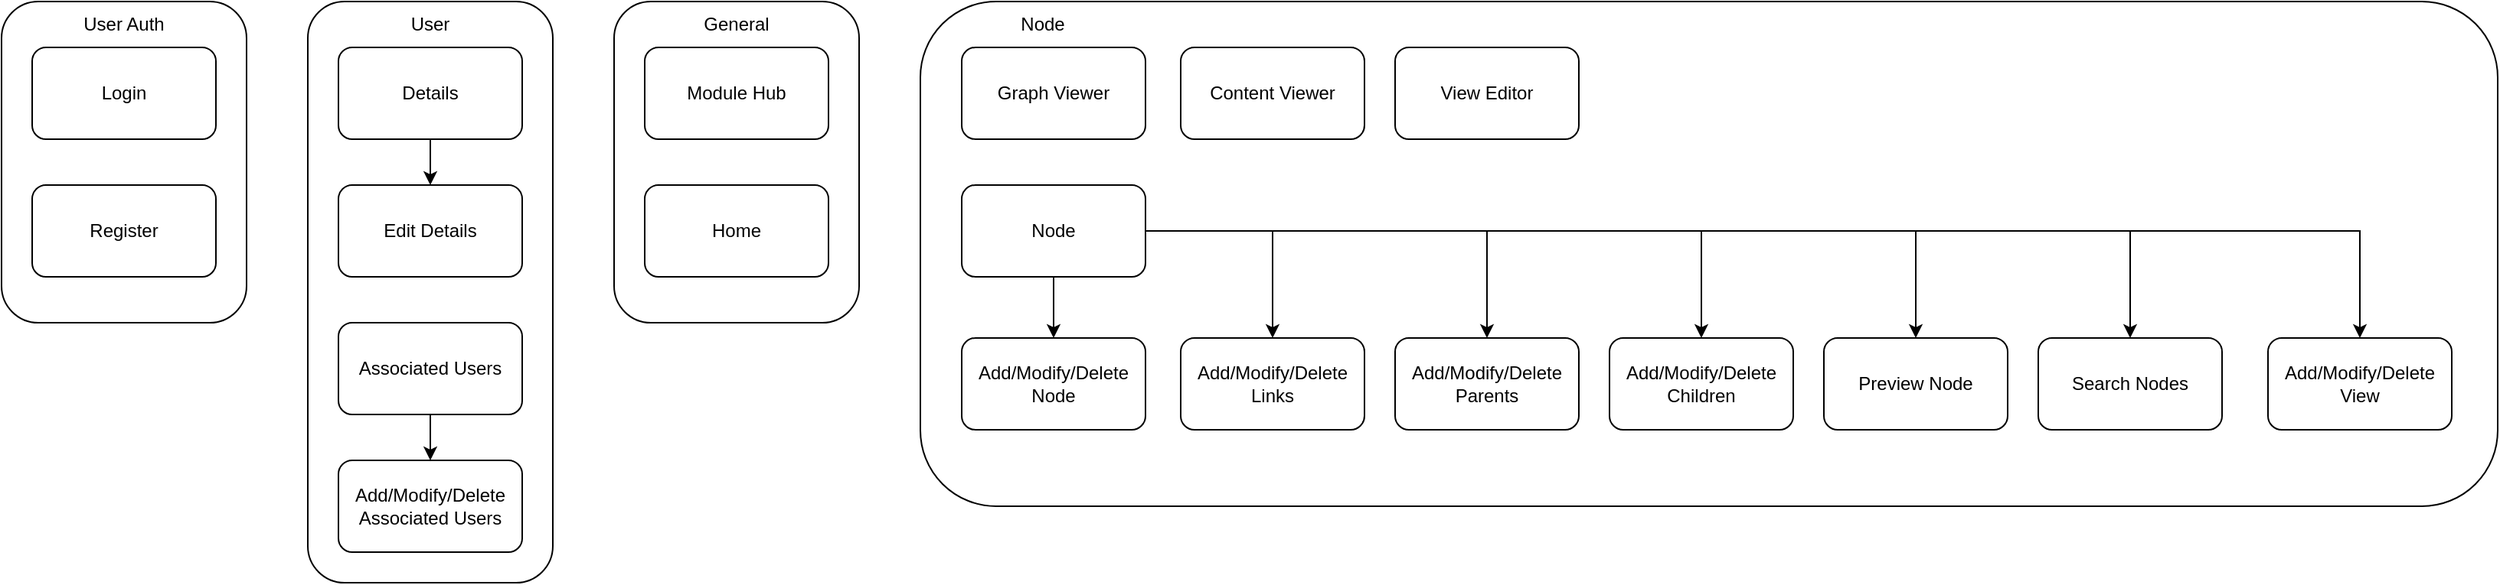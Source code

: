 <mxfile version="18.0.1" type="device"><diagram id="_edoM2W_OdlRzvpqEEPC" name="Strona-1"><mxGraphModel dx="782" dy="857" grid="1" gridSize="10" guides="1" tooltips="1" connect="1" arrows="1" fold="1" page="1" pageScale="1" pageWidth="827" pageHeight="1169" math="0" shadow="0"><root><mxCell id="0"/><mxCell id="1" parent="0"/><mxCell id="R3pPmBGQlCQ38iwpIa6s-1" value="" style="rounded=1;whiteSpace=wrap;html=1;" vertex="1" parent="1"><mxGeometry x="200" y="410" width="160" height="210" as="geometry"/></mxCell><mxCell id="R3pPmBGQlCQ38iwpIa6s-2" value="Login" style="rounded=1;whiteSpace=wrap;html=1;" vertex="1" parent="1"><mxGeometry x="220" y="440" width="120" height="60" as="geometry"/></mxCell><mxCell id="R3pPmBGQlCQ38iwpIa6s-3" value="Register" style="rounded=1;whiteSpace=wrap;html=1;" vertex="1" parent="1"><mxGeometry x="220" y="530" width="120" height="60" as="geometry"/></mxCell><mxCell id="R3pPmBGQlCQ38iwpIa6s-4" value="" style="rounded=1;whiteSpace=wrap;html=1;" vertex="1" parent="1"><mxGeometry x="600" y="410" width="160" height="210" as="geometry"/></mxCell><mxCell id="R3pPmBGQlCQ38iwpIa6s-5" value="User Auth" style="text;html=1;strokeColor=none;fillColor=none;align=center;verticalAlign=middle;whiteSpace=wrap;rounded=0;" vertex="1" parent="1"><mxGeometry x="250" y="410" width="60" height="30" as="geometry"/></mxCell><mxCell id="R3pPmBGQlCQ38iwpIa6s-7" value="Module Hub" style="rounded=1;whiteSpace=wrap;html=1;" vertex="1" parent="1"><mxGeometry x="620" y="440" width="120" height="60" as="geometry"/></mxCell><mxCell id="R3pPmBGQlCQ38iwpIa6s-8" value="General" style="text;html=1;strokeColor=none;fillColor=none;align=center;verticalAlign=middle;whiteSpace=wrap;rounded=0;" vertex="1" parent="1"><mxGeometry x="650" y="410" width="60" height="30" as="geometry"/></mxCell><mxCell id="R3pPmBGQlCQ38iwpIa6s-9" value="" style="rounded=1;whiteSpace=wrap;html=1;" vertex="1" parent="1"><mxGeometry x="400" y="410" width="160" height="380" as="geometry"/></mxCell><mxCell id="R3pPmBGQlCQ38iwpIa6s-10" value="User" style="text;html=1;strokeColor=none;fillColor=none;align=center;verticalAlign=middle;whiteSpace=wrap;rounded=0;" vertex="1" parent="1"><mxGeometry x="450" y="410" width="60" height="30" as="geometry"/></mxCell><mxCell id="R3pPmBGQlCQ38iwpIa6s-15" style="edgeStyle=orthogonalEdgeStyle;rounded=0;orthogonalLoop=1;jettySize=auto;html=1;exitX=0.5;exitY=1;exitDx=0;exitDy=0;entryX=0.5;entryY=0;entryDx=0;entryDy=0;" edge="1" parent="1" source="R3pPmBGQlCQ38iwpIa6s-11" target="R3pPmBGQlCQ38iwpIa6s-12"><mxGeometry relative="1" as="geometry"/></mxCell><mxCell id="R3pPmBGQlCQ38iwpIa6s-11" value="Details" style="rounded=1;whiteSpace=wrap;html=1;" vertex="1" parent="1"><mxGeometry x="420" y="440" width="120" height="60" as="geometry"/></mxCell><mxCell id="R3pPmBGQlCQ38iwpIa6s-12" value="Edit Details" style="rounded=1;whiteSpace=wrap;html=1;" vertex="1" parent="1"><mxGeometry x="420" y="530" width="120" height="60" as="geometry"/></mxCell><mxCell id="R3pPmBGQlCQ38iwpIa6s-13" value="Home" style="rounded=1;whiteSpace=wrap;html=1;" vertex="1" parent="1"><mxGeometry x="620" y="530" width="120" height="60" as="geometry"/></mxCell><mxCell id="R3pPmBGQlCQ38iwpIa6s-14" value="" style="rounded=1;whiteSpace=wrap;html=1;" vertex="1" parent="1"><mxGeometry x="800" y="410" width="1030" height="330" as="geometry"/></mxCell><mxCell id="R3pPmBGQlCQ38iwpIa6s-18" style="edgeStyle=orthogonalEdgeStyle;rounded=0;orthogonalLoop=1;jettySize=auto;html=1;exitX=0.5;exitY=1;exitDx=0;exitDy=0;entryX=0.5;entryY=0;entryDx=0;entryDy=0;" edge="1" parent="1" source="R3pPmBGQlCQ38iwpIa6s-16" target="R3pPmBGQlCQ38iwpIa6s-17"><mxGeometry relative="1" as="geometry"/></mxCell><mxCell id="R3pPmBGQlCQ38iwpIa6s-16" value="Associated Users" style="rounded=1;whiteSpace=wrap;html=1;" vertex="1" parent="1"><mxGeometry x="420" y="620" width="120" height="60" as="geometry"/></mxCell><mxCell id="R3pPmBGQlCQ38iwpIa6s-17" value="Add/Modify/Delete Associated Users" style="rounded=1;whiteSpace=wrap;html=1;" vertex="1" parent="1"><mxGeometry x="420" y="710" width="120" height="60" as="geometry"/></mxCell><mxCell id="R3pPmBGQlCQ38iwpIa6s-19" value="Node" style="text;html=1;strokeColor=none;fillColor=none;align=center;verticalAlign=middle;whiteSpace=wrap;rounded=0;" vertex="1" parent="1"><mxGeometry x="850" y="410" width="60" height="30" as="geometry"/></mxCell><mxCell id="R3pPmBGQlCQ38iwpIa6s-20" value="Graph Viewer" style="rounded=1;whiteSpace=wrap;html=1;" vertex="1" parent="1"><mxGeometry x="827" y="440" width="120" height="60" as="geometry"/></mxCell><mxCell id="R3pPmBGQlCQ38iwpIa6s-24" value="Content Viewer" style="rounded=1;whiteSpace=wrap;html=1;" vertex="1" parent="1"><mxGeometry x="970" y="440" width="120" height="60" as="geometry"/></mxCell><mxCell id="R3pPmBGQlCQ38iwpIa6s-27" style="edgeStyle=orthogonalEdgeStyle;rounded=0;orthogonalLoop=1;jettySize=auto;html=1;exitX=0.5;exitY=1;exitDx=0;exitDy=0;entryX=0.5;entryY=0;entryDx=0;entryDy=0;" edge="1" parent="1" source="R3pPmBGQlCQ38iwpIa6s-25" target="R3pPmBGQlCQ38iwpIa6s-26"><mxGeometry relative="1" as="geometry"/></mxCell><mxCell id="R3pPmBGQlCQ38iwpIa6s-34" style="edgeStyle=orthogonalEdgeStyle;rounded=0;orthogonalLoop=1;jettySize=auto;html=1;exitX=1;exitY=0.5;exitDx=0;exitDy=0;entryX=0.5;entryY=0;entryDx=0;entryDy=0;" edge="1" parent="1" source="R3pPmBGQlCQ38iwpIa6s-25" target="R3pPmBGQlCQ38iwpIa6s-31"><mxGeometry relative="1" as="geometry"/></mxCell><mxCell id="R3pPmBGQlCQ38iwpIa6s-35" style="edgeStyle=orthogonalEdgeStyle;rounded=0;orthogonalLoop=1;jettySize=auto;html=1;exitX=1;exitY=0.5;exitDx=0;exitDy=0;entryX=0.5;entryY=0;entryDx=0;entryDy=0;" edge="1" parent="1" source="R3pPmBGQlCQ38iwpIa6s-25" target="R3pPmBGQlCQ38iwpIa6s-32"><mxGeometry relative="1" as="geometry"/></mxCell><mxCell id="R3pPmBGQlCQ38iwpIa6s-36" style="edgeStyle=orthogonalEdgeStyle;rounded=0;orthogonalLoop=1;jettySize=auto;html=1;exitX=1;exitY=0.5;exitDx=0;exitDy=0;entryX=0.5;entryY=0;entryDx=0;entryDy=0;" edge="1" parent="1" source="R3pPmBGQlCQ38iwpIa6s-25" target="R3pPmBGQlCQ38iwpIa6s-33"><mxGeometry relative="1" as="geometry"/></mxCell><mxCell id="R3pPmBGQlCQ38iwpIa6s-39" style="edgeStyle=orthogonalEdgeStyle;rounded=0;orthogonalLoop=1;jettySize=auto;html=1;exitX=1;exitY=0.5;exitDx=0;exitDy=0;entryX=0.5;entryY=0;entryDx=0;entryDy=0;" edge="1" parent="1" source="R3pPmBGQlCQ38iwpIa6s-25" target="R3pPmBGQlCQ38iwpIa6s-37"><mxGeometry relative="1" as="geometry"/></mxCell><mxCell id="R3pPmBGQlCQ38iwpIa6s-44" style="edgeStyle=orthogonalEdgeStyle;rounded=0;orthogonalLoop=1;jettySize=auto;html=1;exitX=1;exitY=0.5;exitDx=0;exitDy=0;" edge="1" parent="1" source="R3pPmBGQlCQ38iwpIa6s-25" target="R3pPmBGQlCQ38iwpIa6s-40"><mxGeometry relative="1" as="geometry"/></mxCell><mxCell id="R3pPmBGQlCQ38iwpIa6s-46" style="edgeStyle=orthogonalEdgeStyle;rounded=0;orthogonalLoop=1;jettySize=auto;html=1;exitX=1;exitY=0.5;exitDx=0;exitDy=0;entryX=0.5;entryY=0;entryDx=0;entryDy=0;" edge="1" parent="1" source="R3pPmBGQlCQ38iwpIa6s-25" target="R3pPmBGQlCQ38iwpIa6s-45"><mxGeometry relative="1" as="geometry"/></mxCell><mxCell id="R3pPmBGQlCQ38iwpIa6s-25" value="Node" style="rounded=1;whiteSpace=wrap;html=1;" vertex="1" parent="1"><mxGeometry x="827" y="530" width="120" height="60" as="geometry"/></mxCell><mxCell id="R3pPmBGQlCQ38iwpIa6s-26" value="Add/Modify/Delete Node" style="rounded=1;whiteSpace=wrap;html=1;" vertex="1" parent="1"><mxGeometry x="827" y="630" width="120" height="60" as="geometry"/></mxCell><mxCell id="R3pPmBGQlCQ38iwpIa6s-28" value="View Editor" style="rounded=1;whiteSpace=wrap;html=1;" vertex="1" parent="1"><mxGeometry x="1110" y="440" width="120" height="60" as="geometry"/></mxCell><mxCell id="R3pPmBGQlCQ38iwpIa6s-31" value="Add/Modify/Delete Links" style="rounded=1;whiteSpace=wrap;html=1;" vertex="1" parent="1"><mxGeometry x="970" y="630" width="120" height="60" as="geometry"/></mxCell><mxCell id="R3pPmBGQlCQ38iwpIa6s-32" value="Add/Modify/Delete Parents" style="rounded=1;whiteSpace=wrap;html=1;" vertex="1" parent="1"><mxGeometry x="1110" y="630" width="120" height="60" as="geometry"/></mxCell><mxCell id="R3pPmBGQlCQ38iwpIa6s-33" value="Add/Modify/Delete Children" style="rounded=1;whiteSpace=wrap;html=1;" vertex="1" parent="1"><mxGeometry x="1250" y="630" width="120" height="60" as="geometry"/></mxCell><mxCell id="R3pPmBGQlCQ38iwpIa6s-37" value="Preview Node" style="rounded=1;whiteSpace=wrap;html=1;" vertex="1" parent="1"><mxGeometry x="1390" y="630" width="120" height="60" as="geometry"/></mxCell><mxCell id="R3pPmBGQlCQ38iwpIa6s-40" value="Search Nodes" style="rounded=1;whiteSpace=wrap;html=1;" vertex="1" parent="1"><mxGeometry x="1530" y="630" width="120" height="60" as="geometry"/></mxCell><mxCell id="R3pPmBGQlCQ38iwpIa6s-45" value="Add/Modify/Delete View" style="rounded=1;whiteSpace=wrap;html=1;" vertex="1" parent="1"><mxGeometry x="1680" y="630" width="120" height="60" as="geometry"/></mxCell></root></mxGraphModel></diagram></mxfile>